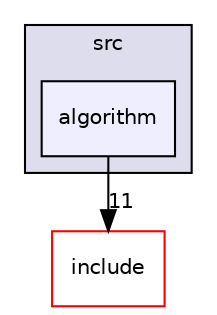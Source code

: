 digraph "src/algorithm" {
  compound=true
  node [ fontsize="10", fontname="Helvetica"];
  edge [ labelfontsize="10", labelfontname="Helvetica"];
  subgraph clusterdir_68267d1309a1af8e8297ef4c3efbcdba {
    graph [ bgcolor="#ddddee", pencolor="black", label="src" fontname="Helvetica", fontsize="10", URL="dir_68267d1309a1af8e8297ef4c3efbcdba.html"]
  dir_fbc178c12bd249518b3c0868875b8083 [shape=box, label="algorithm", style="filled", fillcolor="#eeeeff", pencolor="black", URL="dir_fbc178c12bd249518b3c0868875b8083.html"];
  }
  dir_d44c64559bbebec7f509842c48db8b23 [shape=box label="include" fillcolor="white" style="filled" color="red" URL="dir_d44c64559bbebec7f509842c48db8b23.html"];
  dir_fbc178c12bd249518b3c0868875b8083->dir_d44c64559bbebec7f509842c48db8b23 [headlabel="11", labeldistance=1.5 headhref="dir_000027_000020.html"];
}
